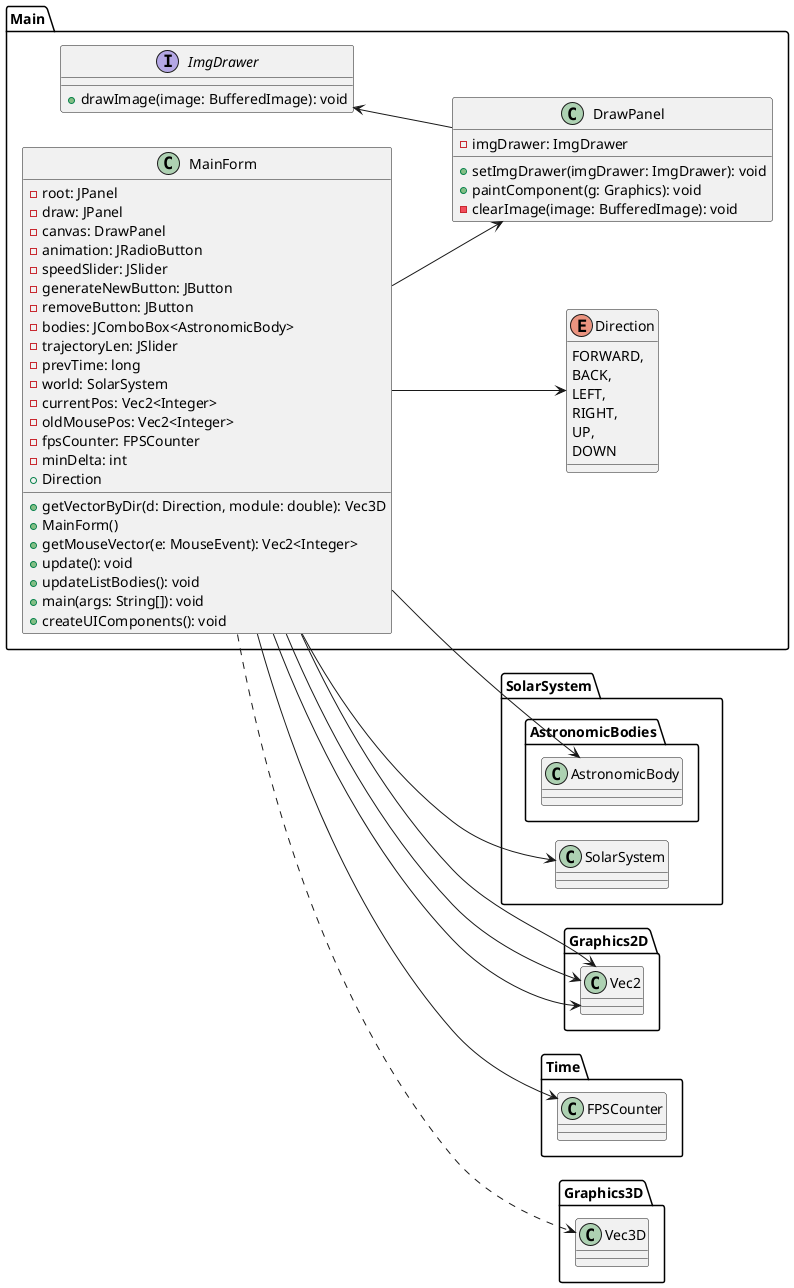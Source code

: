 @startuml
'https://plantuml.com/class-diagram

left to right direction
package Main {
    class MainForm {
        -root: JPanel
        -draw: JPanel
        -canvas: DrawPanel
        -animation: JRadioButton
        -speedSlider: JSlider
        -generateNewButton: JButton
        -removeButton: JButton
        -bodies: JComboBox<AstronomicBody>
        -trajectoryLen: JSlider
        -prevTime: long
        -world: SolarSystem
        -currentPos: Vec2<Integer>
        -oldMousePos: Vec2<Integer>
        -fpsCounter: FPSCounter
        -minDelta: int
        +Direction
        +getVectorByDir(d: Direction, module: double): Vec3D
        +MainForm()
        +getMouseVector(e: MouseEvent): Vec2<Integer>
        +update(): void
        +updateListBodies(): void
        +main(args: String[]): void
        +createUIComponents(): void
    }

    class DrawPanel {
            -imgDrawer: ImgDrawer
            +setImgDrawer(imgDrawer: ImgDrawer): void
            +paintComponent(g: Graphics): void
            -clearImage(image: BufferedImage): void
    }

    interface ImgDrawer {
       +drawImage(image: BufferedImage): void
    }
    DrawPanel -up-> ImgDrawer

    enum Direction {
        FORWARD,
        BACK,
        LEFT,
        RIGHT,
        UP,
        DOWN
    }

    MainForm --> DrawPanel


    MainForm --> Direction

}

MainForm --> SolarSystem.SolarSystem
MainForm --> Graphics2D.Vec2
MainForm --> SolarSystem.AstronomicBodies.AstronomicBody

package SolarSystem {
class SolarSystem {
}
package AstronomicBodies{
class AstronomicBody {
}
}
}

MainForm -down-> Graphics2D.Vec2

MainForm -down-> Time.FPSCounter

MainForm -down-> Graphics2D.Vec2
MainForm .down.> Graphics3D.Vec3D



@enduml